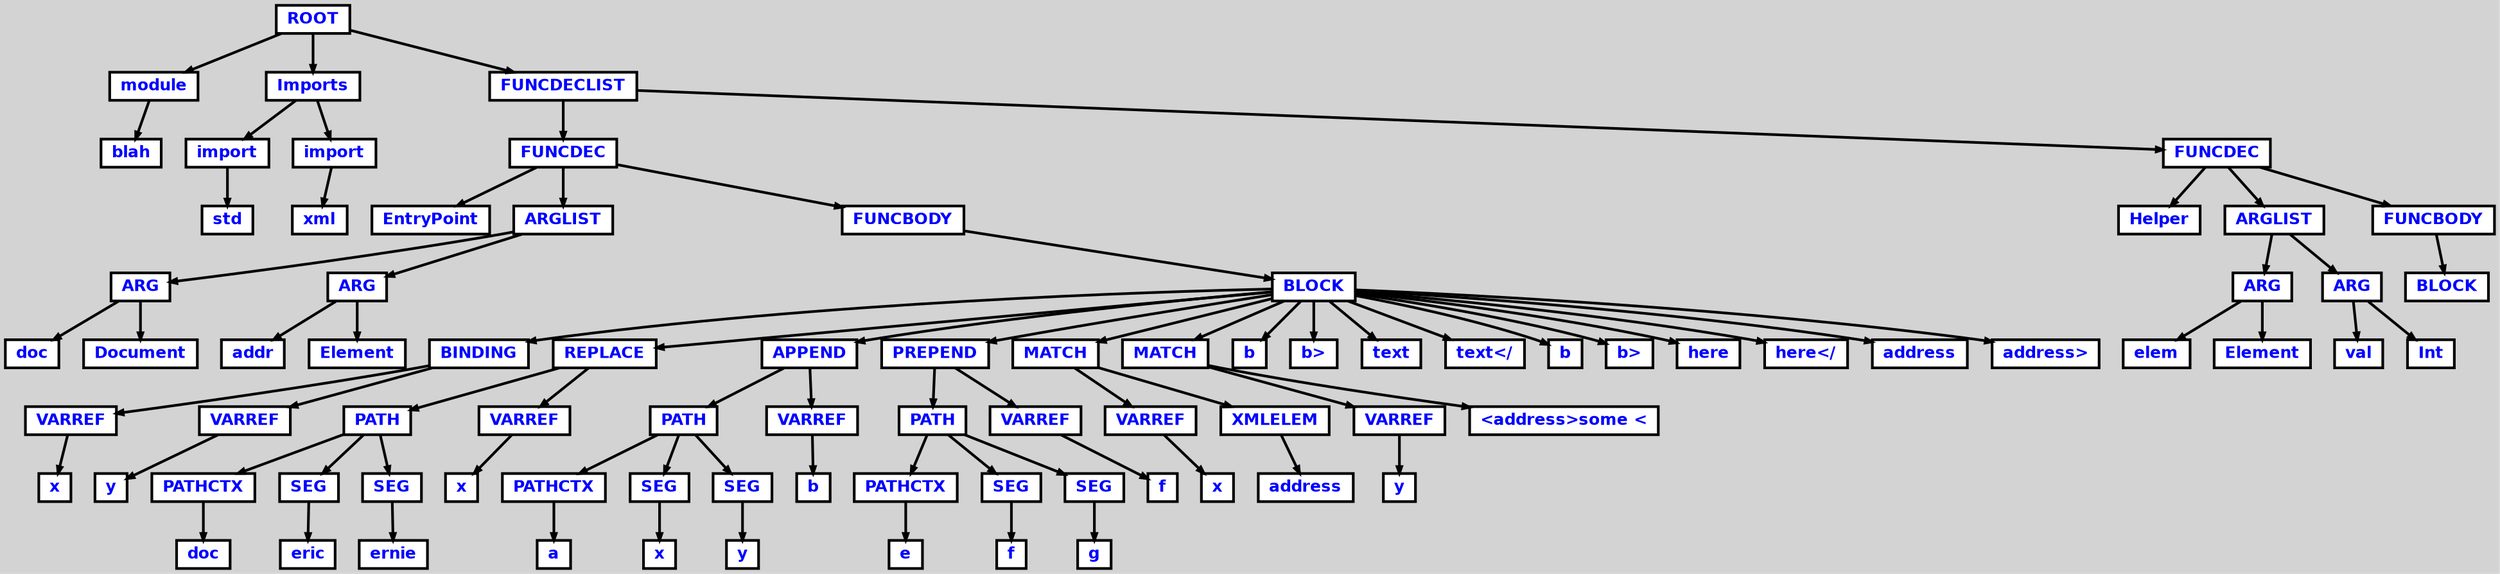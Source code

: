 digraph {

	ordering=out;
	ranksep=.4;
	bgcolor="lightgrey"; node [shape=box, fixedsize=false, fontsize=12, fontname="Helvetica-bold", fontcolor="blue"
		width=.25, height=.25, color="black", fillcolor="white", style="filled, solid, bold"];
	edge [arrowsize=.5, color="black", style="bold"]

  n0 [label="ROOT"];
  n1 [label="module"];
  n1 [label="module"];
  n2 [label="blah"];
  n3 [label="Imports"];
  n3 [label="Imports"];
  n4 [label="import"];
  n4 [label="import"];
  n5 [label="std"];
  n6 [label="import"];
  n6 [label="import"];
  n7 [label="xml"];
  n8 [label="FUNCDECLIST"];
  n8 [label="FUNCDECLIST"];
  n9 [label="FUNCDEC"];
  n9 [label="FUNCDEC"];
  n10 [label="EntryPoint"];
  n11 [label="ARGLIST"];
  n11 [label="ARGLIST"];
  n12 [label="ARG"];
  n12 [label="ARG"];
  n13 [label="doc"];
  n14 [label="Document"];
  n15 [label="ARG"];
  n15 [label="ARG"];
  n16 [label="addr"];
  n17 [label="Element"];
  n18 [label="FUNCBODY"];
  n18 [label="FUNCBODY"];
  n19 [label="BLOCK"];
  n19 [label="BLOCK"];
  n20 [label="BINDING"];
  n20 [label="BINDING"];
  n21 [label="VARREF"];
  n21 [label="VARREF"];
  n22 [label="x"];
  n23 [label="VARREF"];
  n23 [label="VARREF"];
  n24 [label="y"];
  n25 [label="REPLACE"];
  n25 [label="REPLACE"];
  n26 [label="PATH"];
  n26 [label="PATH"];
  n27 [label="PATHCTX"];
  n27 [label="PATHCTX"];
  n28 [label="doc"];
  n29 [label="SEG"];
  n29 [label="SEG"];
  n30 [label="eric"];
  n31 [label="SEG"];
  n31 [label="SEG"];
  n32 [label="ernie"];
  n33 [label="VARREF"];
  n33 [label="VARREF"];
  n34 [label="x"];
  n35 [label="APPEND"];
  n35 [label="APPEND"];
  n36 [label="PATH"];
  n36 [label="PATH"];
  n37 [label="PATHCTX"];
  n37 [label="PATHCTX"];
  n38 [label="a"];
  n39 [label="SEG"];
  n39 [label="SEG"];
  n40 [label="x"];
  n41 [label="SEG"];
  n41 [label="SEG"];
  n42 [label="y"];
  n43 [label="VARREF"];
  n43 [label="VARREF"];
  n44 [label="b"];
  n45 [label="PREPEND"];
  n45 [label="PREPEND"];
  n46 [label="PATH"];
  n46 [label="PATH"];
  n47 [label="PATHCTX"];
  n47 [label="PATHCTX"];
  n48 [label="e"];
  n49 [label="SEG"];
  n49 [label="SEG"];
  n50 [label="f"];
  n51 [label="SEG"];
  n51 [label="SEG"];
  n52 [label="g"];
  n53 [label="VARREF"];
  n53 [label="VARREF"];
  n54 [label="f"];
  n55 [label="MATCH"];
  n55 [label="MATCH"];
  n56 [label="VARREF"];
  n56 [label="VARREF"];
  n57 [label="x"];
  n58 [label="XMLELEM"];
  n58 [label="XMLELEM"];
  n59 [label="address"];
  n60 [label="MATCH"];
  n60 [label="MATCH"];
  n61 [label="VARREF"];
  n61 [label="VARREF"];
  n62 [label="y"];
  n63 [label="<address>some <"];
  n64 [label="b"];
  n65 [label="b>"];
  n66 [label="text"];
  n67 [label="text</"];
  n68 [label="b"];
  n69 [label="b>"];
  n70 [label="here"];
  n71 [label="here</"];
  n72 [label="address"];
  n73 [label="address>"];
  n74 [label="FUNCDEC"];
  n74 [label="FUNCDEC"];
  n75 [label="Helper"];
  n76 [label="ARGLIST"];
  n76 [label="ARGLIST"];
  n77 [label="ARG"];
  n77 [label="ARG"];
  n78 [label="elem"];
  n79 [label="Element"];
  n80 [label="ARG"];
  n80 [label="ARG"];
  n81 [label="val"];
  n82 [label="Int"];
  n83 [label="FUNCBODY"];
  n83 [label="FUNCBODY"];
  n84 [label="BLOCK"];

  n0 -> n1 // "ROOT" -> "module"
  n1 -> n2 // "module" -> "blah"
  n0 -> n3 // "ROOT" -> "Imports"
  n3 -> n4 // "Imports" -> "import"
  n4 -> n5 // "import" -> "std"
  n3 -> n6 // "Imports" -> "import"
  n6 -> n7 // "import" -> "xml"
  n0 -> n8 // "ROOT" -> "FUNCDECLIST"
  n8 -> n9 // "FUNCDECLIST" -> "FUNCDEC"
  n9 -> n10 // "FUNCDEC" -> "EntryPoint"
  n9 -> n11 // "FUNCDEC" -> "ARGLIST"
  n11 -> n12 // "ARGLIST" -> "ARG"
  n12 -> n13 // "ARG" -> "doc"
  n12 -> n14 // "ARG" -> "Document"
  n11 -> n15 // "ARGLIST" -> "ARG"
  n15 -> n16 // "ARG" -> "addr"
  n15 -> n17 // "ARG" -> "Element"
  n9 -> n18 // "FUNCDEC" -> "FUNCBODY"
  n18 -> n19 // "FUNCBODY" -> "BLOCK"
  n19 -> n20 // "BLOCK" -> "BINDING"
  n20 -> n21 // "BINDING" -> "VARREF"
  n21 -> n22 // "VARREF" -> "x"
  n20 -> n23 // "BINDING" -> "VARREF"
  n23 -> n24 // "VARREF" -> "y"
  n19 -> n25 // "BLOCK" -> "REPLACE"
  n25 -> n26 // "REPLACE" -> "PATH"
  n26 -> n27 // "PATH" -> "PATHCTX"
  n27 -> n28 // "PATHCTX" -> "doc"
  n26 -> n29 // "PATH" -> "SEG"
  n29 -> n30 // "SEG" -> "eric"
  n26 -> n31 // "PATH" -> "SEG"
  n31 -> n32 // "SEG" -> "ernie"
  n25 -> n33 // "REPLACE" -> "VARREF"
  n33 -> n34 // "VARREF" -> "x"
  n19 -> n35 // "BLOCK" -> "APPEND"
  n35 -> n36 // "APPEND" -> "PATH"
  n36 -> n37 // "PATH" -> "PATHCTX"
  n37 -> n38 // "PATHCTX" -> "a"
  n36 -> n39 // "PATH" -> "SEG"
  n39 -> n40 // "SEG" -> "x"
  n36 -> n41 // "PATH" -> "SEG"
  n41 -> n42 // "SEG" -> "y"
  n35 -> n43 // "APPEND" -> "VARREF"
  n43 -> n44 // "VARREF" -> "b"
  n19 -> n45 // "BLOCK" -> "PREPEND"
  n45 -> n46 // "PREPEND" -> "PATH"
  n46 -> n47 // "PATH" -> "PATHCTX"
  n47 -> n48 // "PATHCTX" -> "e"
  n46 -> n49 // "PATH" -> "SEG"
  n49 -> n50 // "SEG" -> "f"
  n46 -> n51 // "PATH" -> "SEG"
  n51 -> n52 // "SEG" -> "g"
  n45 -> n53 // "PREPEND" -> "VARREF"
  n53 -> n54 // "VARREF" -> "f"
  n19 -> n55 // "BLOCK" -> "MATCH"
  n55 -> n56 // "MATCH" -> "VARREF"
  n56 -> n57 // "VARREF" -> "x"
  n55 -> n58 // "MATCH" -> "XMLELEM"
  n58 -> n59 // "XMLELEM" -> "address"
  n19 -> n60 // "BLOCK" -> "MATCH"
  n60 -> n61 // "MATCH" -> "VARREF"
  n61 -> n62 // "VARREF" -> "y"
  n60 -> n63 // "MATCH" -> "<address>some <"
  n19 -> n64 // "BLOCK" -> "b"
  n19 -> n65 // "BLOCK" -> "b>"
  n19 -> n66 // "BLOCK" -> "text"
  n19 -> n67 // "BLOCK" -> "text</"
  n19 -> n68 // "BLOCK" -> "b"
  n19 -> n69 // "BLOCK" -> "b>"
  n19 -> n70 // "BLOCK" -> "here"
  n19 -> n71 // "BLOCK" -> "here</"
  n19 -> n72 // "BLOCK" -> "address"
  n19 -> n73 // "BLOCK" -> "address>"
  n8 -> n74 // "FUNCDECLIST" -> "FUNCDEC"
  n74 -> n75 // "FUNCDEC" -> "Helper"
  n74 -> n76 // "FUNCDEC" -> "ARGLIST"
  n76 -> n77 // "ARGLIST" -> "ARG"
  n77 -> n78 // "ARG" -> "elem"
  n77 -> n79 // "ARG" -> "Element"
  n76 -> n80 // "ARGLIST" -> "ARG"
  n80 -> n81 // "ARG" -> "val"
  n80 -> n82 // "ARG" -> "Int"
  n74 -> n83 // "FUNCDEC" -> "FUNCBODY"
  n83 -> n84 // "FUNCBODY" -> "BLOCK"

}

